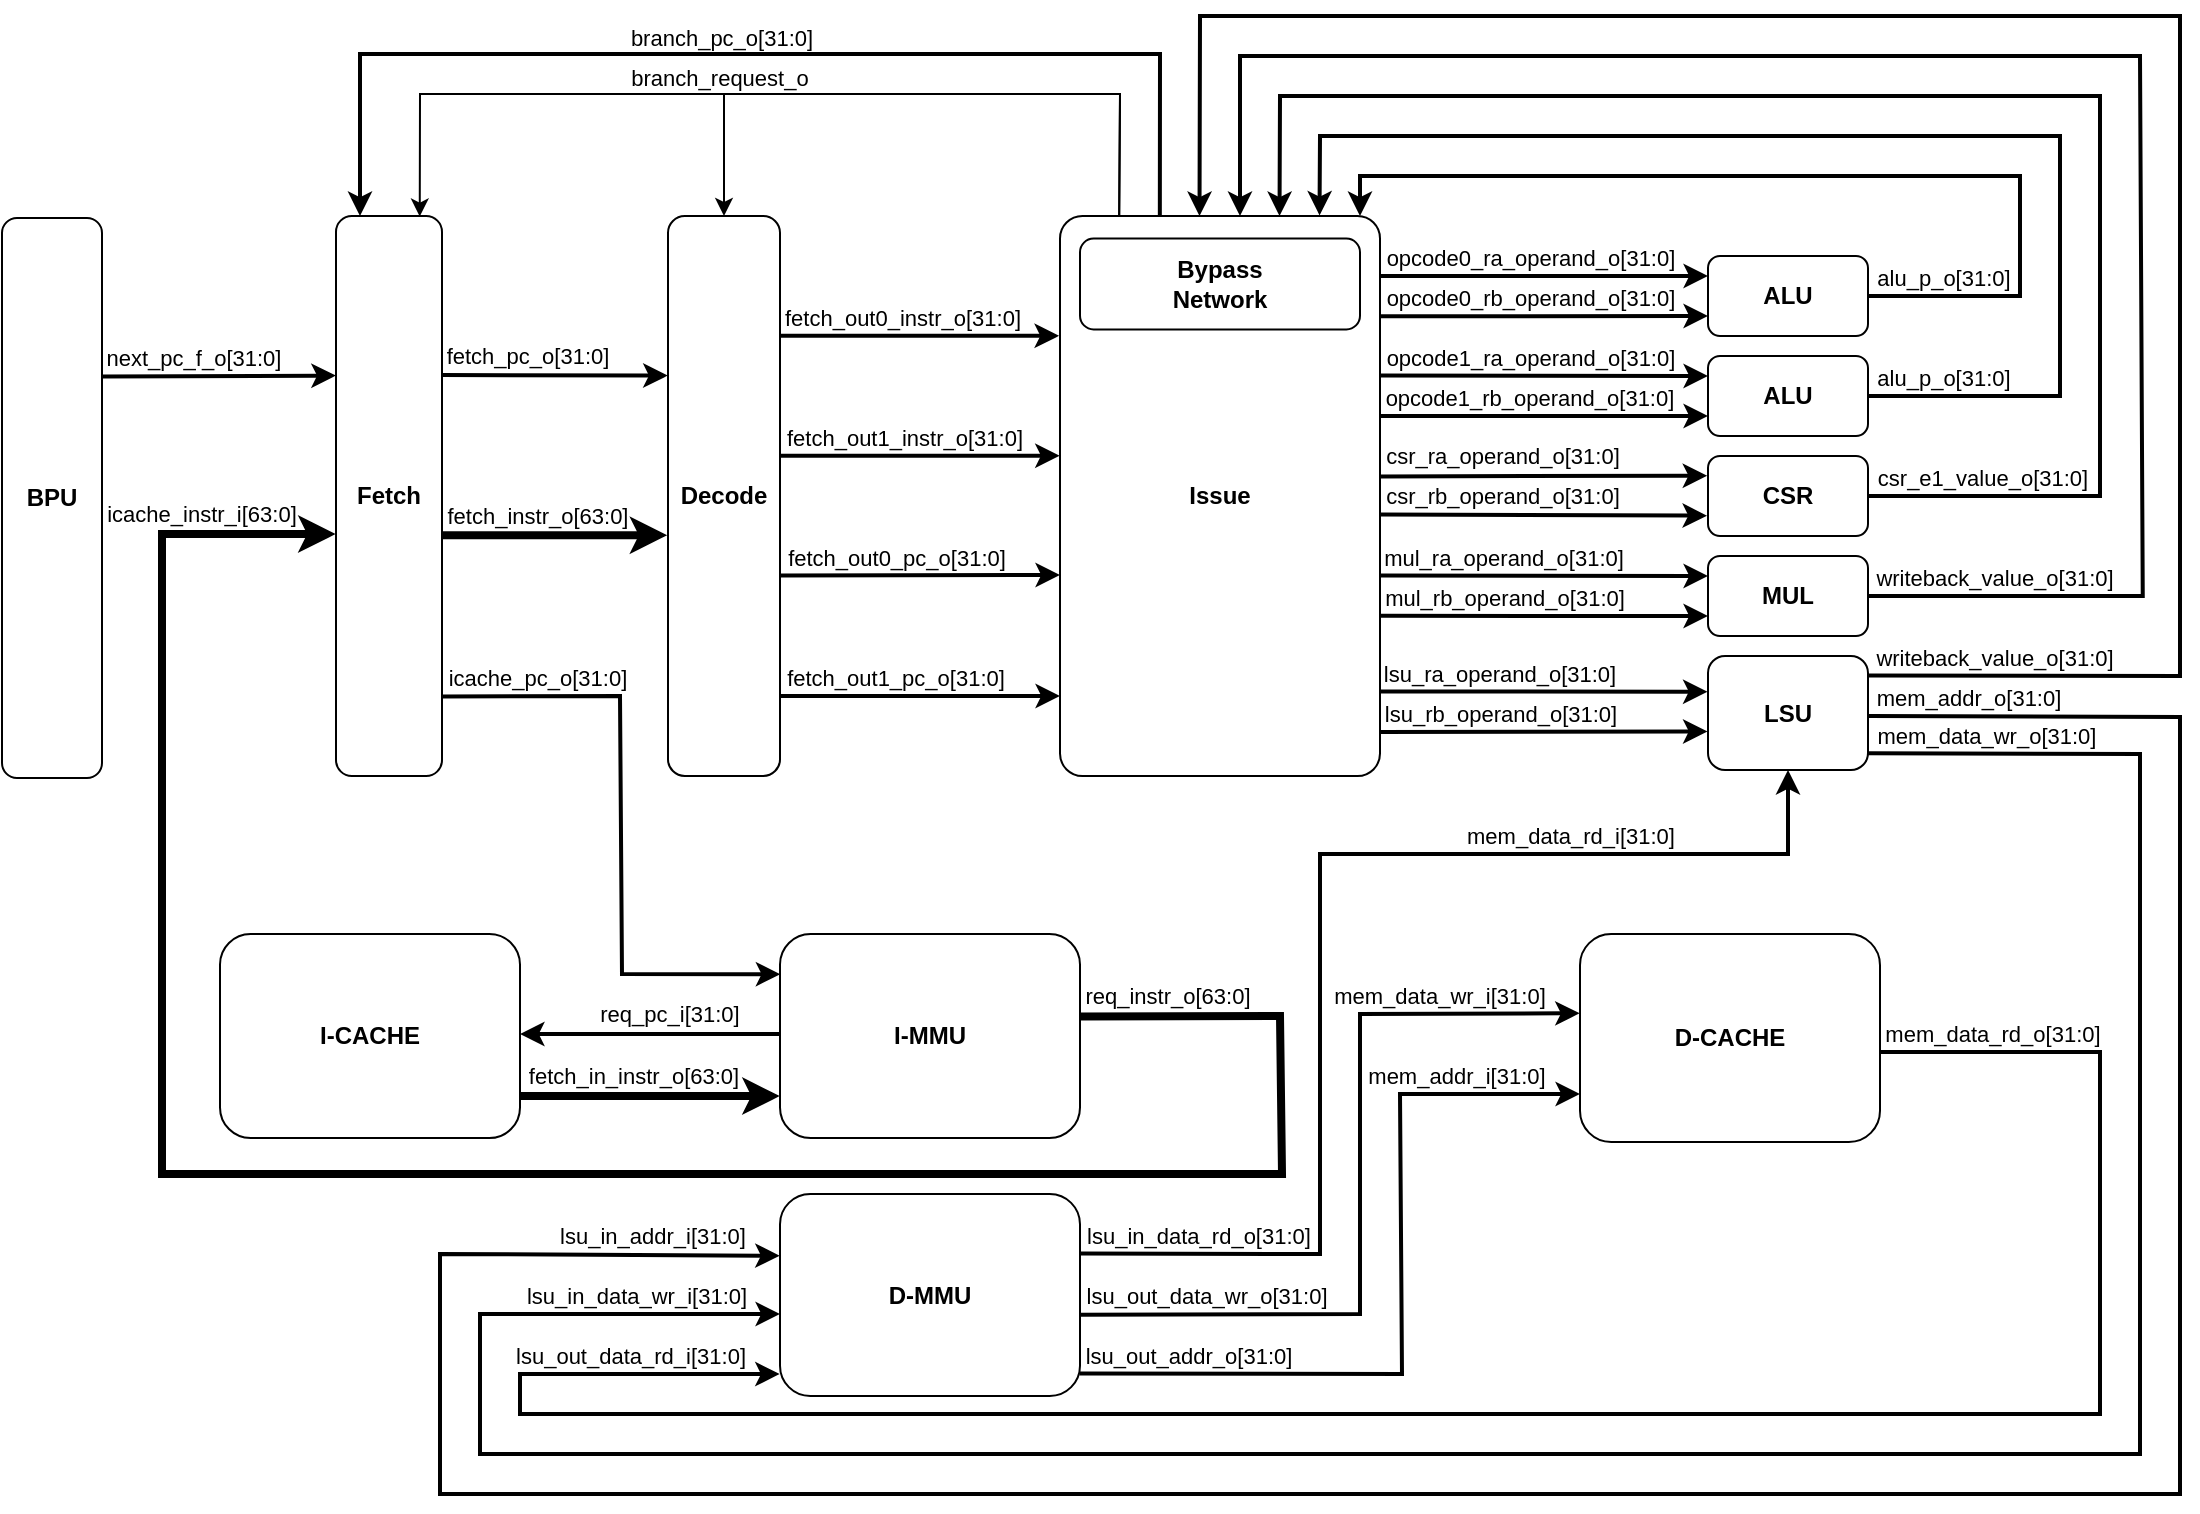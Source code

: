 <mxfile version="22.1.2" type="device">
  <diagram name="第 1 页" id="aoUTVHkmD14uJk7jjrdH">
    <mxGraphModel dx="1668" dy="1021" grid="1" gridSize="10" guides="1" tooltips="1" connect="1" arrows="1" fold="1" page="1" pageScale="1" pageWidth="1169" pageHeight="827" math="0" shadow="0">
      <root>
        <mxCell id="0" />
        <mxCell id="1" value="Top diagram" parent="0" />
        <mxCell id="te9PQLB78kntjrhsDQKP-1" value="&lt;b&gt;BPU&lt;/b&gt;" style="rounded=1;whiteSpace=wrap;html=1;" parent="1" vertex="1">
          <mxGeometry x="40" y="142" width="50" height="280" as="geometry" />
        </mxCell>
        <mxCell id="te9PQLB78kntjrhsDQKP-3" value="&lt;b&gt;Fetch&lt;/b&gt;" style="rounded=1;whiteSpace=wrap;html=1;" parent="1" vertex="1">
          <mxGeometry x="207" y="141" width="53" height="280" as="geometry" />
        </mxCell>
        <mxCell id="te9PQLB78kntjrhsDQKP-4" value="&lt;b&gt;Decode&lt;/b&gt;" style="rounded=1;whiteSpace=wrap;html=1;" parent="1" vertex="1">
          <mxGeometry x="373" y="141" width="56" height="280" as="geometry" />
        </mxCell>
        <mxCell id="te9PQLB78kntjrhsDQKP-5" value="&lt;b&gt;Issue&lt;/b&gt;" style="rounded=1;whiteSpace=wrap;html=1;arcSize=7;" parent="1" vertex="1">
          <mxGeometry x="569" y="141" width="160" height="280" as="geometry" />
        </mxCell>
        <mxCell id="te9PQLB78kntjrhsDQKP-7" value="&lt;b&gt;ALU&lt;/b&gt;" style="rounded=1;whiteSpace=wrap;html=1;" parent="1" vertex="1">
          <mxGeometry x="893" y="161" width="80" height="40" as="geometry" />
        </mxCell>
        <mxCell id="te9PQLB78kntjrhsDQKP-8" value="&lt;b&gt;ALU&lt;/b&gt;" style="rounded=1;whiteSpace=wrap;html=1;" parent="1" vertex="1">
          <mxGeometry x="893" y="211" width="80" height="40" as="geometry" />
        </mxCell>
        <mxCell id="te9PQLB78kntjrhsDQKP-9" value="&lt;b&gt;CSR&lt;/b&gt;" style="rounded=1;whiteSpace=wrap;html=1;" parent="1" vertex="1">
          <mxGeometry x="893" y="261" width="80" height="40" as="geometry" />
        </mxCell>
        <mxCell id="te9PQLB78kntjrhsDQKP-10" value="&lt;b&gt;MUL&lt;/b&gt;" style="rounded=1;whiteSpace=wrap;html=1;" parent="1" vertex="1">
          <mxGeometry x="893" y="311" width="80" height="40" as="geometry" />
        </mxCell>
        <mxCell id="te9PQLB78kntjrhsDQKP-11" value="&lt;b&gt;LSU&lt;/b&gt;" style="rounded=1;whiteSpace=wrap;html=1;" parent="1" vertex="1">
          <mxGeometry x="893" y="361" width="80" height="57" as="geometry" />
        </mxCell>
        <mxCell id="te9PQLB78kntjrhsDQKP-16" value="" style="endArrow=classic;html=1;rounded=0;exitX=1.005;exitY=0.283;exitDx=0;exitDy=0;exitPerimeter=0;entryX=-0.002;entryY=0.285;entryDx=0;entryDy=0;entryPerimeter=0;strokeWidth=2;endFill=1;" parent="1" source="te9PQLB78kntjrhsDQKP-1" target="te9PQLB78kntjrhsDQKP-3" edge="1">
          <mxGeometry width="50" height="50" relative="1" as="geometry">
            <mxPoint x="129" y="201" as="sourcePoint" />
            <mxPoint x="179" y="151" as="targetPoint" />
          </mxGeometry>
        </mxCell>
        <mxCell id="te9PQLB78kntjrhsDQKP-20" value="&lt;font style=&quot;font-size: 11px;&quot;&gt;next_pc_f_o[31:0]&lt;/font&gt;" style="text;strokeColor=none;align=center;fillColor=none;html=1;verticalAlign=middle;whiteSpace=wrap;rounded=0;" parent="1" vertex="1">
          <mxGeometry x="86" y="202.31" width="100" height="20" as="geometry" />
        </mxCell>
        <mxCell id="te9PQLB78kntjrhsDQKP-21" value="" style="endArrow=classic;html=1;rounded=0;entryX=-0.003;entryY=0.285;entryDx=0;entryDy=0;entryPerimeter=0;strokeWidth=2;exitX=0.997;exitY=0.284;exitDx=0;exitDy=0;exitPerimeter=0;" parent="1" source="te9PQLB78kntjrhsDQKP-3" target="te9PQLB78kntjrhsDQKP-4" edge="1">
          <mxGeometry width="50" height="50" relative="1" as="geometry">
            <mxPoint x="289" y="221" as="sourcePoint" />
            <mxPoint x="449" y="220" as="targetPoint" />
          </mxGeometry>
        </mxCell>
        <mxCell id="te9PQLB78kntjrhsDQKP-22" value="&lt;font style=&quot;font-size: 11px;&quot;&gt;fetch_pc_o[31:0]&lt;/font&gt;" style="text;strokeColor=none;align=center;fillColor=none;html=1;verticalAlign=middle;whiteSpace=wrap;rounded=0;" parent="1" vertex="1">
          <mxGeometry x="253" y="201" width="100" height="20" as="geometry" />
        </mxCell>
        <mxCell id="te9PQLB78kntjrhsDQKP-23" value="" style="endArrow=classic;html=1;rounded=0;exitX=1;exitY=0.57;exitDx=0;exitDy=0;exitPerimeter=0;entryX=-0.007;entryY=0.57;entryDx=0;entryDy=0;entryPerimeter=0;strokeWidth=4;" parent="1" source="te9PQLB78kntjrhsDQKP-3" target="te9PQLB78kntjrhsDQKP-4" edge="1">
          <mxGeometry width="50" height="50" relative="1" as="geometry">
            <mxPoint x="329" y="300.13" as="sourcePoint" />
            <mxPoint x="449" y="300.13" as="targetPoint" />
          </mxGeometry>
        </mxCell>
        <mxCell id="te9PQLB78kntjrhsDQKP-24" value="&lt;font style=&quot;font-size: 11px;&quot;&gt;fetch_instr_o[63:0]&lt;/font&gt;" style="text;strokeColor=none;align=center;fillColor=none;html=1;verticalAlign=middle;whiteSpace=wrap;rounded=0;" parent="1" vertex="1">
          <mxGeometry x="258" y="280.5" width="100" height="20" as="geometry" />
        </mxCell>
        <mxCell id="te9PQLB78kntjrhsDQKP-25" value="" style="endArrow=classic;html=1;rounded=0;exitX=0.999;exitY=0.214;exitDx=0;exitDy=0;exitPerimeter=0;entryX=-0.003;entryY=0.214;entryDx=0;entryDy=0;entryPerimeter=0;strokeWidth=2;" parent="1" source="te9PQLB78kntjrhsDQKP-4" target="te9PQLB78kntjrhsDQKP-5" edge="1">
          <mxGeometry width="50" height="50" relative="1" as="geometry">
            <mxPoint x="478.62" y="200.2" as="sourcePoint" />
            <mxPoint x="639.68" y="199.92" as="targetPoint" />
          </mxGeometry>
        </mxCell>
        <mxCell id="te9PQLB78kntjrhsDQKP-26" value="&lt;font style=&quot;font-size: 11px;&quot;&gt;fetch_out0_instr_o[31:0]&lt;/font&gt;" style="text;strokeColor=none;align=center;fillColor=none;html=1;verticalAlign=middle;whiteSpace=wrap;rounded=0;" parent="1" vertex="1">
          <mxGeometry x="423" y="182" width="135" height="20" as="geometry" />
        </mxCell>
        <mxCell id="te9PQLB78kntjrhsDQKP-27" value="" style="endArrow=classic;html=1;rounded=0;exitX=1;exitY=0.428;exitDx=0;exitDy=0;exitPerimeter=0;entryX=-0.001;entryY=0.428;entryDx=0;entryDy=0;entryPerimeter=0;strokeWidth=2;" parent="1" source="te9PQLB78kntjrhsDQKP-4" target="te9PQLB78kntjrhsDQKP-5" edge="1">
          <mxGeometry width="50" height="50" relative="1" as="geometry">
            <mxPoint x="479" y="259.84" as="sourcePoint" />
            <mxPoint x="639.68" y="260.12" as="targetPoint" />
          </mxGeometry>
        </mxCell>
        <mxCell id="te9PQLB78kntjrhsDQKP-28" value="&lt;font style=&quot;font-size: 11px;&quot;&gt;fetch_out1_instr_o[31:0]&lt;/font&gt;" style="text;strokeColor=none;align=center;fillColor=none;html=1;verticalAlign=middle;whiteSpace=wrap;rounded=0;" parent="1" vertex="1">
          <mxGeometry x="421" y="242" width="141" height="20" as="geometry" />
        </mxCell>
        <mxCell id="te9PQLB78kntjrhsDQKP-29" value="" style="endArrow=classic;html=1;rounded=0;exitX=0.997;exitY=0.642;exitDx=0;exitDy=0;exitPerimeter=0;entryX=0;entryY=0.641;entryDx=0;entryDy=0;entryPerimeter=0;strokeWidth=2;" parent="1" source="te9PQLB78kntjrhsDQKP-4" target="te9PQLB78kntjrhsDQKP-5" edge="1">
          <mxGeometry width="50" height="50" relative="1" as="geometry">
            <mxPoint x="479.076" y="320.6" as="sourcePoint" />
            <mxPoint x="640.32" y="320.6" as="targetPoint" />
          </mxGeometry>
        </mxCell>
        <mxCell id="te9PQLB78kntjrhsDQKP-30" value="&lt;font style=&quot;font-size: 11px;&quot;&gt;fetch_out0_pc_o[31:0]&lt;/font&gt;" style="text;strokeColor=none;align=center;fillColor=none;html=1;verticalAlign=middle;whiteSpace=wrap;rounded=0;" parent="1" vertex="1">
          <mxGeometry x="418" y="302" width="139" height="20" as="geometry" />
        </mxCell>
        <mxCell id="te9PQLB78kntjrhsDQKP-31" value="" style="endArrow=classic;html=1;rounded=0;exitX=0.999;exitY=0.857;exitDx=0;exitDy=0;exitPerimeter=0;entryX=0;entryY=0.857;entryDx=0;entryDy=0;entryPerimeter=0;strokeWidth=2;" parent="1" source="te9PQLB78kntjrhsDQKP-4" target="te9PQLB78kntjrhsDQKP-5" edge="1">
          <mxGeometry width="50" height="50" relative="1" as="geometry">
            <mxPoint x="478.924" y="380.52" as="sourcePoint" />
            <mxPoint x="639.52" y="381.08" as="targetPoint" />
          </mxGeometry>
        </mxCell>
        <mxCell id="te9PQLB78kntjrhsDQKP-32" value="&lt;font style=&quot;font-size: 11px;&quot;&gt;fetch_out1_pc_o[31:0]&lt;/font&gt;" style="text;strokeColor=none;align=center;fillColor=none;html=1;verticalAlign=middle;whiteSpace=wrap;rounded=0;" parent="1" vertex="1">
          <mxGeometry x="422" y="362" width="130" height="20" as="geometry" />
        </mxCell>
        <mxCell id="te9PQLB78kntjrhsDQKP-34" value="&lt;b&gt;Bypass&lt;br&gt;Network&lt;br&gt;&lt;/b&gt;" style="rounded=1;whiteSpace=wrap;html=1;" parent="1" vertex="1">
          <mxGeometry x="579" y="152.31" width="140" height="45.38" as="geometry" />
        </mxCell>
        <mxCell id="te9PQLB78kntjrhsDQKP-35" value="" style="endArrow=classic;html=1;rounded=0;exitX=1;exitY=0.107;exitDx=0;exitDy=0;exitPerimeter=0;strokeWidth=2;entryX=0;entryY=0.25;entryDx=0;entryDy=0;" parent="1" source="te9PQLB78kntjrhsDQKP-5" target="te9PQLB78kntjrhsDQKP-7" edge="1">
          <mxGeometry width="50" height="50" relative="1" as="geometry">
            <mxPoint x="800.0" y="165.58" as="sourcePoint" />
            <mxPoint x="1009" y="171" as="targetPoint" />
          </mxGeometry>
        </mxCell>
        <mxCell id="te9PQLB78kntjrhsDQKP-36" value="&lt;font style=&quot;font-size: 11px;&quot;&gt;opcode0_ra_operand_o[31:0]&lt;/font&gt;" style="text;strokeColor=none;align=center;fillColor=none;html=1;verticalAlign=middle;whiteSpace=wrap;rounded=0;" parent="1" vertex="1">
          <mxGeometry x="730" y="152.31" width="148.62" height="20" as="geometry" />
        </mxCell>
        <mxCell id="te9PQLB78kntjrhsDQKP-37" value="" style="endArrow=classic;html=1;rounded=0;exitX=1;exitY=0.179;exitDx=0;exitDy=0;exitPerimeter=0;strokeWidth=2;entryX=0;entryY=0.75;entryDx=0;entryDy=0;" parent="1" source="te9PQLB78kntjrhsDQKP-5" target="te9PQLB78kntjrhsDQKP-7" edge="1">
          <mxGeometry width="50" height="50" relative="1" as="geometry">
            <mxPoint x="800" y="190.31" as="sourcePoint" />
            <mxPoint x="1009" y="191.31" as="targetPoint" />
          </mxGeometry>
        </mxCell>
        <mxCell id="te9PQLB78kntjrhsDQKP-38" value="&lt;font style=&quot;font-size: 11px;&quot;&gt;opcode0_rb_operand_o[31:0]&lt;/font&gt;" style="text;strokeColor=none;align=center;fillColor=none;html=1;verticalAlign=middle;whiteSpace=wrap;rounded=0;" parent="1" vertex="1">
          <mxGeometry x="730" y="172.31" width="148.62" height="20" as="geometry" />
        </mxCell>
        <mxCell id="te9PQLB78kntjrhsDQKP-39" value="" style="endArrow=classic;html=1;rounded=0;exitX=1.001;exitY=0.285;exitDx=0;exitDy=0;exitPerimeter=0;strokeWidth=2;entryX=0;entryY=0.25;entryDx=0;entryDy=0;" parent="1" source="te9PQLB78kntjrhsDQKP-5" target="te9PQLB78kntjrhsDQKP-8" edge="1">
          <mxGeometry width="50" height="50" relative="1" as="geometry">
            <mxPoint x="800" y="220.69" as="sourcePoint" />
            <mxPoint x="1009" y="220.69" as="targetPoint" />
          </mxGeometry>
        </mxCell>
        <mxCell id="te9PQLB78kntjrhsDQKP-40" value="&lt;font style=&quot;font-size: 11px;&quot;&gt;opcode1_ra_operand_o[31:0]&lt;/font&gt;" style="text;strokeColor=none;align=center;fillColor=none;html=1;verticalAlign=middle;whiteSpace=wrap;rounded=0;" parent="1" vertex="1">
          <mxGeometry x="730" y="202" width="148.62" height="20" as="geometry" />
        </mxCell>
        <mxCell id="te9PQLB78kntjrhsDQKP-41" value="" style="endArrow=classic;html=1;rounded=0;exitX=1.003;exitY=0.357;exitDx=0;exitDy=0;exitPerimeter=0;strokeWidth=2;entryX=0;entryY=0.75;entryDx=0;entryDy=0;" parent="1" source="te9PQLB78kntjrhsDQKP-5" target="te9PQLB78kntjrhsDQKP-8" edge="1">
          <mxGeometry width="50" height="50" relative="1" as="geometry">
            <mxPoint x="800" y="240.69" as="sourcePoint" />
            <mxPoint x="1009" y="241" as="targetPoint" />
          </mxGeometry>
        </mxCell>
        <mxCell id="te9PQLB78kntjrhsDQKP-42" value="&lt;font style=&quot;font-size: 11px;&quot;&gt;opcode1_rb_operand_o[31:0]&lt;/font&gt;" style="text;strokeColor=none;align=center;fillColor=none;html=1;verticalAlign=middle;whiteSpace=wrap;rounded=0;" parent="1" vertex="1">
          <mxGeometry x="730" y="222.31" width="147.62" height="20" as="geometry" />
        </mxCell>
        <mxCell id="te9PQLB78kntjrhsDQKP-43" value="" style="endArrow=classic;html=1;rounded=0;exitX=1.001;exitY=0.465;exitDx=0;exitDy=0;exitPerimeter=0;strokeWidth=2;entryX=-0.005;entryY=0.246;entryDx=0;entryDy=0;entryPerimeter=0;" parent="1" source="te9PQLB78kntjrhsDQKP-5" target="te9PQLB78kntjrhsDQKP-9" edge="1">
          <mxGeometry width="50" height="50" relative="1" as="geometry">
            <mxPoint x="800" y="271.69" as="sourcePoint" />
            <mxPoint x="1009" y="271.69" as="targetPoint" />
          </mxGeometry>
        </mxCell>
        <mxCell id="te9PQLB78kntjrhsDQKP-44" value="&lt;font style=&quot;font-size: 11px;&quot;&gt;csr_ra_operand_o[31:0]&lt;/font&gt;" style="text;strokeColor=none;align=center;fillColor=none;html=1;verticalAlign=middle;whiteSpace=wrap;rounded=0;" parent="1" vertex="1">
          <mxGeometry x="734.81" y="251" width="111" height="20" as="geometry" />
        </mxCell>
        <mxCell id="te9PQLB78kntjrhsDQKP-45" value="" style="endArrow=classic;html=1;rounded=0;exitX=1;exitY=0.533;exitDx=0;exitDy=0;exitPerimeter=0;strokeWidth=2;entryX=-0.006;entryY=0.746;entryDx=0;entryDy=0;entryPerimeter=0;" parent="1" source="te9PQLB78kntjrhsDQKP-5" target="te9PQLB78kntjrhsDQKP-9" edge="1">
          <mxGeometry width="50" height="50" relative="1" as="geometry">
            <mxPoint x="800" y="291.69" as="sourcePoint" />
            <mxPoint x="1009" y="292" as="targetPoint" />
          </mxGeometry>
        </mxCell>
        <mxCell id="te9PQLB78kntjrhsDQKP-46" value="&lt;font style=&quot;font-size: 11px;&quot;&gt;csr_rb_operand_o[31:0]&lt;/font&gt;" style="text;strokeColor=none;align=center;fillColor=none;html=1;verticalAlign=middle;whiteSpace=wrap;rounded=0;" parent="1" vertex="1">
          <mxGeometry x="734.81" y="271" width="111" height="20" as="geometry" />
        </mxCell>
        <mxCell id="te9PQLB78kntjrhsDQKP-47" value="" style="endArrow=classic;html=1;rounded=0;exitX=1.001;exitY=0.642;exitDx=0;exitDy=0;exitPerimeter=0;strokeWidth=2;entryX=0;entryY=0.25;entryDx=0;entryDy=0;" parent="1" source="te9PQLB78kntjrhsDQKP-5" target="te9PQLB78kntjrhsDQKP-10" edge="1">
          <mxGeometry width="50" height="50" relative="1" as="geometry">
            <mxPoint x="800" y="320.69" as="sourcePoint" />
            <mxPoint x="1009" y="320.69" as="targetPoint" />
          </mxGeometry>
        </mxCell>
        <mxCell id="te9PQLB78kntjrhsDQKP-48" value="&lt;font style=&quot;font-size: 11px;&quot;&gt;mul_ra_operand_o[31:0]&lt;/font&gt;" style="text;strokeColor=none;align=center;fillColor=none;html=1;verticalAlign=middle;whiteSpace=wrap;rounded=0;" parent="1" vertex="1">
          <mxGeometry x="730.69" y="302" width="120" height="20" as="geometry" />
        </mxCell>
        <mxCell id="te9PQLB78kntjrhsDQKP-49" value="" style="endArrow=classic;html=1;rounded=0;exitX=1;exitY=0.714;exitDx=0;exitDy=0;exitPerimeter=0;strokeWidth=2;entryX=0;entryY=0.75;entryDx=0;entryDy=0;" parent="1" source="te9PQLB78kntjrhsDQKP-5" target="te9PQLB78kntjrhsDQKP-10" edge="1">
          <mxGeometry width="50" height="50" relative="1" as="geometry">
            <mxPoint x="800" y="340.69" as="sourcePoint" />
            <mxPoint x="1009" y="341" as="targetPoint" />
          </mxGeometry>
        </mxCell>
        <mxCell id="te9PQLB78kntjrhsDQKP-50" value="&lt;font style=&quot;font-size: 11px;&quot;&gt;mul_rb_operand_o[31:0]&lt;/font&gt;" style="text;strokeColor=none;align=center;fillColor=none;html=1;verticalAlign=middle;whiteSpace=wrap;rounded=0;" parent="1" vertex="1">
          <mxGeometry x="730" y="322" width="122.62" height="20" as="geometry" />
        </mxCell>
        <mxCell id="te9PQLB78kntjrhsDQKP-51" value="" style="endArrow=classic;html=1;rounded=0;exitX=1;exitY=0.892;exitDx=0;exitDy=0;exitPerimeter=0;strokeWidth=2;entryX=-0.003;entryY=0.524;entryDx=0;entryDy=0;entryPerimeter=0;" parent="1" edge="1">
          <mxGeometry width="50" height="50" relative="1" as="geometry">
            <mxPoint x="729" y="378.76" as="sourcePoint" />
            <mxPoint x="892.76" y="378.868" as="targetPoint" />
          </mxGeometry>
        </mxCell>
        <mxCell id="te9PQLB78kntjrhsDQKP-52" value="&lt;font style=&quot;font-size: 11px;&quot;&gt;lsu_ra_operand_o[31:0]&lt;/font&gt;" style="text;strokeColor=none;align=center;fillColor=none;html=1;verticalAlign=middle;whiteSpace=wrap;rounded=0;" parent="1" vertex="1">
          <mxGeometry x="728.07" y="360" width="121.62" height="20" as="geometry" />
        </mxCell>
        <mxCell id="te9PQLB78kntjrhsDQKP-53" value="" style="endArrow=classic;html=1;rounded=0;strokeWidth=2;entryX=-0.003;entryY=0.872;entryDx=0;entryDy=0;entryPerimeter=0;" parent="1" edge="1">
          <mxGeometry width="50" height="50" relative="1" as="geometry">
            <mxPoint x="729" y="399" as="sourcePoint" />
            <mxPoint x="892.76" y="398.704" as="targetPoint" />
          </mxGeometry>
        </mxCell>
        <mxCell id="te9PQLB78kntjrhsDQKP-54" value="&lt;font style=&quot;font-size: 11px;&quot;&gt;lsu_rb_operand_o[31:0]&lt;/font&gt;" style="text;strokeColor=none;align=center;fillColor=none;html=1;verticalAlign=middle;whiteSpace=wrap;rounded=0;" parent="1" vertex="1">
          <mxGeometry x="730.38" y="378" width="119" height="23" as="geometry" />
        </mxCell>
        <mxCell id="te9PQLB78kntjrhsDQKP-57" value="" style="endArrow=classic;html=1;rounded=0;exitX=1;exitY=0.5;exitDx=0;exitDy=0;strokeWidth=2;" parent="1" source="te9PQLB78kntjrhsDQKP-7" edge="1">
          <mxGeometry width="50" height="50" relative="1" as="geometry">
            <mxPoint x="1012" y="180.72" as="sourcePoint" />
            <mxPoint x="719" y="141" as="targetPoint" />
            <Array as="points">
              <mxPoint x="1049" y="181" />
              <mxPoint x="1049" y="121" />
              <mxPoint x="719" y="121" />
            </Array>
          </mxGeometry>
        </mxCell>
        <mxCell id="te9PQLB78kntjrhsDQKP-58" value="&lt;font style=&quot;font-size: 11px;&quot;&gt;alu_p_o[31:0]&lt;/font&gt;" style="text;strokeColor=none;align=center;fillColor=none;html=1;verticalAlign=middle;whiteSpace=wrap;rounded=0;" parent="1" vertex="1">
          <mxGeometry x="971" y="162" width="80" height="20" as="geometry" />
        </mxCell>
        <mxCell id="te9PQLB78kntjrhsDQKP-59" value="" style="endArrow=classic;html=1;rounded=0;exitX=1;exitY=0.5;exitDx=0;exitDy=0;strokeWidth=2;entryX=0.811;entryY=-0.001;entryDx=0;entryDy=0;entryPerimeter=0;" parent="1" source="te9PQLB78kntjrhsDQKP-8" target="te9PQLB78kntjrhsDQKP-5" edge="1">
          <mxGeometry width="50" height="50" relative="1" as="geometry">
            <mxPoint x="1012" y="232.31" as="sourcePoint" />
            <mxPoint x="729" y="191.31" as="targetPoint" />
            <Array as="points">
              <mxPoint x="1069" y="231" />
              <mxPoint x="1069" y="101" />
              <mxPoint x="699" y="101" />
            </Array>
          </mxGeometry>
        </mxCell>
        <mxCell id="te9PQLB78kntjrhsDQKP-60" value="&lt;font style=&quot;font-size: 11px;&quot;&gt;alu_p_o[31:0]&lt;/font&gt;" style="text;strokeColor=none;align=center;fillColor=none;html=1;verticalAlign=middle;whiteSpace=wrap;rounded=0;" parent="1" vertex="1">
          <mxGeometry x="971" y="212" width="80" height="20" as="geometry" />
        </mxCell>
        <mxCell id="te9PQLB78kntjrhsDQKP-61" value="" style="endArrow=classic;html=1;rounded=0;exitX=1;exitY=0.5;exitDx=0;exitDy=0;strokeWidth=2;entryX=0.686;entryY=0;entryDx=0;entryDy=0;entryPerimeter=0;" parent="1" source="te9PQLB78kntjrhsDQKP-9" target="te9PQLB78kntjrhsDQKP-5" edge="1">
          <mxGeometry width="50" height="50" relative="1" as="geometry">
            <mxPoint x="1022" y="282.31" as="sourcePoint" />
            <mxPoint x="719" y="192.31" as="targetPoint" />
            <Array as="points">
              <mxPoint x="1089" y="281" />
              <mxPoint x="1089" y="81" />
              <mxPoint x="679" y="81" />
            </Array>
          </mxGeometry>
        </mxCell>
        <mxCell id="te9PQLB78kntjrhsDQKP-62" value="&lt;font style=&quot;font-size: 11px;&quot;&gt;csr_e1_value_o[31:0]&lt;/font&gt;" style="text;strokeColor=none;align=center;fillColor=none;html=1;verticalAlign=middle;whiteSpace=wrap;rounded=0;" parent="1" vertex="1">
          <mxGeometry x="972" y="262" width="117" height="20" as="geometry" />
        </mxCell>
        <mxCell id="te9PQLB78kntjrhsDQKP-63" value="" style="endArrow=classic;html=1;rounded=0;exitX=1;exitY=0.5;exitDx=0;exitDy=0;strokeWidth=2;" parent="1" source="te9PQLB78kntjrhsDQKP-10" edge="1">
          <mxGeometry width="50" height="50" relative="1" as="geometry">
            <mxPoint x="994.38" y="331" as="sourcePoint" />
            <mxPoint x="659" y="141" as="targetPoint" />
            <Array as="points">
              <mxPoint x="1110.38" y="331" />
              <mxPoint x="1109" y="61" />
              <mxPoint x="659" y="61" />
            </Array>
          </mxGeometry>
        </mxCell>
        <mxCell id="te9PQLB78kntjrhsDQKP-64" value="&lt;font style=&quot;font-size: 11px;&quot;&gt;writeback_value_o[31:0]&lt;/font&gt;" style="text;strokeColor=none;align=center;fillColor=none;html=1;verticalAlign=middle;whiteSpace=wrap;rounded=0;" parent="1" vertex="1">
          <mxGeometry x="978" y="312" width="117" height="20" as="geometry" />
        </mxCell>
        <mxCell id="te9PQLB78kntjrhsDQKP-67" value="" style="endArrow=classic;html=1;rounded=0;exitX=1.001;exitY=0.766;exitDx=0;exitDy=0;exitPerimeter=0;entryX=-0.001;entryY=0.767;entryDx=0;entryDy=0;entryPerimeter=0;strokeWidth=4;" parent="1" edge="1">
          <mxGeometry width="50" height="50" relative="1" as="geometry">
            <mxPoint x="299.15" y="580.94" as="sourcePoint" />
            <mxPoint x="428.85" y="581.03" as="targetPoint" />
          </mxGeometry>
        </mxCell>
        <mxCell id="te9PQLB78kntjrhsDQKP-68" value="&lt;font style=&quot;font-size: 11px;&quot;&gt;fetch_in_instr_o[63:0]&lt;/font&gt;" style="text;strokeColor=none;align=center;fillColor=none;html=1;verticalAlign=middle;whiteSpace=wrap;rounded=0;" parent="1" vertex="1">
          <mxGeometry x="305.85" y="561" width="100" height="20" as="geometry" />
        </mxCell>
        <mxCell id="te9PQLB78kntjrhsDQKP-69" value="" style="endArrow=classic;html=1;rounded=0;strokeWidth=2;exitX=1.001;exitY=0.858;exitDx=0;exitDy=0;exitPerimeter=0;entryX=0.001;entryY=0.197;entryDx=0;entryDy=0;entryPerimeter=0;" parent="1" source="te9PQLB78kntjrhsDQKP-3" target="EwfmVxtGtaGe7rlWxCWI-47" edge="1">
          <mxGeometry width="50" height="50" relative="1" as="geometry">
            <mxPoint x="260" y="381.47" as="sourcePoint" />
            <mxPoint x="427.65" y="530.81" as="targetPoint" />
            <Array as="points">
              <mxPoint x="349" y="381" />
              <mxPoint x="350" y="520" />
            </Array>
          </mxGeometry>
        </mxCell>
        <mxCell id="te9PQLB78kntjrhsDQKP-70" value="&lt;font style=&quot;font-size: 11px;&quot;&gt;icache_pc_o[31:0]&lt;/font&gt;" style="text;strokeColor=none;align=center;fillColor=none;html=1;verticalAlign=middle;whiteSpace=wrap;rounded=0;" parent="1" vertex="1">
          <mxGeometry x="258" y="362" width="100" height="20" as="geometry" />
        </mxCell>
        <mxCell id="te9PQLB78kntjrhsDQKP-71" value="" style="endArrow=classic;html=1;rounded=0;strokeWidth=4;exitX=0.999;exitY=0.325;exitDx=0;exitDy=0;exitPerimeter=0;entryX=-0.004;entryY=0.568;entryDx=0;entryDy=0;entryPerimeter=0;" parent="1" target="te9PQLB78kntjrhsDQKP-3" edge="1">
          <mxGeometry width="50" height="50" relative="1" as="geometry">
            <mxPoint x="578.85" y="541.25" as="sourcePoint" />
            <mxPoint x="699" y="471" as="targetPoint" />
            <Array as="points">
              <mxPoint x="679" y="541" />
              <mxPoint x="680" y="620" />
              <mxPoint x="120" y="620" />
              <mxPoint x="120" y="300" />
            </Array>
          </mxGeometry>
        </mxCell>
        <mxCell id="te9PQLB78kntjrhsDQKP-72" value="&lt;font style=&quot;font-size: 11px;&quot;&gt;req_instr_o[63:0]&lt;/font&gt;" style="text;strokeColor=none;align=center;fillColor=none;html=1;verticalAlign=middle;whiteSpace=wrap;rounded=0;" parent="1" vertex="1">
          <mxGeometry x="580" y="522" width="86" height="18" as="geometry" />
        </mxCell>
        <mxCell id="te9PQLB78kntjrhsDQKP-74" value="&lt;font style=&quot;font-size: 11px;&quot;&gt;icache_instr_i[63:0]&lt;/font&gt;" style="text;strokeColor=none;align=center;fillColor=none;html=1;verticalAlign=middle;whiteSpace=wrap;rounded=0;" parent="1" vertex="1">
          <mxGeometry x="90" y="280" width="100" height="20" as="geometry" />
        </mxCell>
        <mxCell id="te9PQLB78kntjrhsDQKP-78" value="" style="endArrow=classic;html=1;rounded=0;exitX=1.005;exitY=0.171;exitDx=0;exitDy=0;exitPerimeter=0;strokeWidth=2;entryX=0.436;entryY=0;entryDx=0;entryDy=0;entryPerimeter=0;" parent="1" source="te9PQLB78kntjrhsDQKP-11" target="te9PQLB78kntjrhsDQKP-5" edge="1">
          <mxGeometry width="50" height="50" relative="1" as="geometry">
            <mxPoint x="973" y="370.002" as="sourcePoint" />
            <mxPoint x="1129" y="61" as="targetPoint" />
            <Array as="points">
              <mxPoint x="1129" y="371" />
              <mxPoint x="1129" y="41" />
              <mxPoint x="639" y="41" />
            </Array>
          </mxGeometry>
        </mxCell>
        <mxCell id="te9PQLB78kntjrhsDQKP-79" value="&lt;font style=&quot;font-size: 11px;&quot;&gt;writeback_value_o[31:0]&lt;/font&gt;" style="text;strokeColor=none;align=center;fillColor=none;html=1;verticalAlign=middle;whiteSpace=wrap;rounded=0;" parent="1" vertex="1">
          <mxGeometry x="978" y="352" width="117" height="20" as="geometry" />
        </mxCell>
        <mxCell id="te9PQLB78kntjrhsDQKP-80" value="" style="endArrow=classic;html=1;rounded=0;exitX=1;exitY=0.5;exitDx=0;exitDy=0;entryX=-0.001;entryY=0.221;entryDx=0;entryDy=0;strokeWidth=2;entryPerimeter=0;" parent="1" edge="1">
          <mxGeometry width="50" height="50" relative="1" as="geometry">
            <mxPoint x="973" y="391" as="sourcePoint" />
            <mxPoint x="428.85" y="660.89" as="targetPoint" />
            <Array as="points">
              <mxPoint x="1129" y="391.5" />
              <mxPoint x="1129" y="780" />
              <mxPoint x="259" y="780" />
              <mxPoint x="259" y="660" />
            </Array>
          </mxGeometry>
        </mxCell>
        <mxCell id="te9PQLB78kntjrhsDQKP-81" value="&lt;font style=&quot;font-size: 11px;&quot;&gt;mem_addr_o[31:0]&lt;/font&gt;" style="text;strokeColor=none;align=center;fillColor=none;html=1;verticalAlign=middle;whiteSpace=wrap;rounded=0;" parent="1" vertex="1">
          <mxGeometry x="977" y="372" width="93" height="20" as="geometry" />
        </mxCell>
        <mxCell id="te9PQLB78kntjrhsDQKP-82" value="" style="endArrow=classic;html=1;rounded=0;exitX=1;exitY=0.853;exitDx=0;exitDy=0;entryX=0;entryY=0.544;entryDx=0;entryDy=0;strokeWidth=2;exitPerimeter=0;entryPerimeter=0;" parent="1" source="te9PQLB78kntjrhsDQKP-11" edge="1">
          <mxGeometry width="50" height="50" relative="1" as="geometry">
            <mxPoint x="983" y="400" as="sourcePoint" />
            <mxPoint x="429" y="689.96" as="targetPoint" />
            <Array as="points">
              <mxPoint x="1109" y="410" />
              <mxPoint x="1109" y="760" />
              <mxPoint x="279" y="760" />
              <mxPoint x="279" y="690" />
            </Array>
          </mxGeometry>
        </mxCell>
        <mxCell id="te9PQLB78kntjrhsDQKP-83" value="&lt;font style=&quot;font-size: 11px;&quot;&gt;mem_data_wr_o[31:0]&lt;/font&gt;" style="text;strokeColor=none;align=center;fillColor=none;html=1;verticalAlign=middle;whiteSpace=wrap;rounded=0;" parent="1" vertex="1">
          <mxGeometry x="976" y="391" width="113" height="20" as="geometry" />
        </mxCell>
        <mxCell id="te9PQLB78kntjrhsDQKP-84" value="&lt;font style=&quot;font-size: 11px;&quot;&gt;lsu_in_addr_i[31:0]&lt;/font&gt;" style="text;strokeColor=none;align=center;fillColor=none;html=1;verticalAlign=middle;whiteSpace=wrap;rounded=0;" parent="1" vertex="1">
          <mxGeometry x="318.85" y="641" width="93" height="20" as="geometry" />
        </mxCell>
        <mxCell id="te9PQLB78kntjrhsDQKP-85" value="&lt;font style=&quot;font-size: 11px;&quot;&gt;lsu_in_data_wr_i[31:0]&lt;/font&gt;" style="text;strokeColor=none;align=center;fillColor=none;html=1;verticalAlign=middle;whiteSpace=wrap;rounded=0;" parent="1" vertex="1">
          <mxGeometry x="310.85" y="671" width="93" height="20" as="geometry" />
        </mxCell>
        <mxCell id="te9PQLB78kntjrhsDQKP-87" value="" style="endArrow=classic;html=1;rounded=0;exitX=1;exitY=0.5;exitDx=0;exitDy=0;strokeWidth=2;entryX=-0.001;entryY=0.878;entryDx=0;entryDy=0;entryPerimeter=0;" parent="1" edge="1">
          <mxGeometry width="50" height="50" relative="1" as="geometry">
            <mxPoint x="979" y="559" as="sourcePoint" />
            <mxPoint x="428.85" y="720.02" as="targetPoint" />
            <Array as="points">
              <mxPoint x="1089" y="559" />
              <mxPoint x="1089" y="740" />
              <mxPoint x="299" y="740" />
              <mxPoint x="299" y="720" />
            </Array>
          </mxGeometry>
        </mxCell>
        <mxCell id="te9PQLB78kntjrhsDQKP-88" value="&lt;font style=&quot;font-size: 11px;&quot;&gt;mem_data_rd_o[31:0]&lt;/font&gt;" style="text;strokeColor=none;align=center;fillColor=none;html=1;verticalAlign=middle;whiteSpace=wrap;rounded=0;" parent="1" vertex="1">
          <mxGeometry x="980" y="545" width="111" height="9" as="geometry" />
        </mxCell>
        <mxCell id="te9PQLB78kntjrhsDQKP-89" value="&lt;font style=&quot;font-size: 11px;&quot;&gt;lsu_out_data_rd_i[31:0]&lt;/font&gt;" style="text;strokeColor=none;align=center;fillColor=none;html=1;verticalAlign=middle;whiteSpace=wrap;rounded=0;" parent="1" vertex="1">
          <mxGeometry x="307.85" y="701" width="93" height="20" as="geometry" />
        </mxCell>
        <mxCell id="te9PQLB78kntjrhsDQKP-90" value="" style="endArrow=classic;html=1;rounded=0;exitX=1;exitY=0.209;exitDx=0;exitDy=0;exitPerimeter=0;entryX=0.5;entryY=1;entryDx=0;entryDy=0;strokeWidth=2;" parent="1" target="te9PQLB78kntjrhsDQKP-11" edge="1">
          <mxGeometry width="50" height="50" relative="1" as="geometry">
            <mxPoint x="579" y="659.81" as="sourcePoint" />
            <mxPoint x="789" y="640" as="targetPoint" />
            <Array as="points">
              <mxPoint x="699" y="660" />
              <mxPoint x="699" y="460" />
              <mxPoint x="933" y="460" />
            </Array>
          </mxGeometry>
        </mxCell>
        <mxCell id="te9PQLB78kntjrhsDQKP-91" value="&lt;font style=&quot;font-size: 11px;&quot;&gt;lsu_in_data_rd_o[31:0]&lt;/font&gt;" style="text;strokeColor=none;align=center;fillColor=none;html=1;verticalAlign=middle;whiteSpace=wrap;rounded=0;" parent="1" vertex="1">
          <mxGeometry x="592" y="641" width="93" height="20" as="geometry" />
        </mxCell>
        <mxCell id="te9PQLB78kntjrhsDQKP-92" value="" style="endArrow=classic;html=1;rounded=0;exitX=0.996;exitY=0.548;exitDx=0;exitDy=0;exitPerimeter=0;entryX=-0.001;entryY=0.285;entryDx=0;entryDy=0;entryPerimeter=0;strokeWidth=2;" parent="1" edge="1">
          <mxGeometry width="50" height="50" relative="1" as="geometry">
            <mxPoint x="578.4" y="690.32" as="sourcePoint" />
            <mxPoint x="828.85" y="539.65" as="targetPoint" />
            <Array as="points">
              <mxPoint x="719" y="690" />
              <mxPoint x="719" y="540" />
            </Array>
          </mxGeometry>
        </mxCell>
        <mxCell id="te9PQLB78kntjrhsDQKP-93" value="&lt;font style=&quot;font-size: 11px;&quot;&gt;lsu_out_addr_o[31:0]&lt;/font&gt;" style="text;strokeColor=none;align=center;fillColor=none;html=1;verticalAlign=middle;whiteSpace=wrap;rounded=0;" parent="1" vertex="1">
          <mxGeometry x="586.5" y="701" width="93" height="20" as="geometry" />
        </mxCell>
        <mxCell id="te9PQLB78kntjrhsDQKP-94" value="" style="endArrow=classic;html=1;rounded=0;exitX=0.998;exitY=0.875;exitDx=0;exitDy=0;exitPerimeter=0;entryX=0;entryY=0.733;entryDx=0;entryDy=0;entryPerimeter=0;strokeWidth=2;" parent="1" edge="1">
          <mxGeometry width="50" height="50" relative="1" as="geometry">
            <mxPoint x="578.7" y="719.75" as="sourcePoint" />
            <mxPoint x="829" y="579.97" as="targetPoint" />
            <Array as="points">
              <mxPoint x="740" y="720" />
              <mxPoint x="739" y="580" />
            </Array>
          </mxGeometry>
        </mxCell>
        <mxCell id="te9PQLB78kntjrhsDQKP-95" value="&lt;font style=&quot;font-size: 11px;&quot;&gt;lsu_out_data_wr_o[31:0]&lt;/font&gt;" style="text;strokeColor=none;align=center;fillColor=none;html=1;verticalAlign=middle;whiteSpace=wrap;rounded=0;" parent="1" vertex="1">
          <mxGeometry x="583" y="671" width="119" height="20" as="geometry" />
        </mxCell>
        <mxCell id="te9PQLB78kntjrhsDQKP-96" value="&lt;font style=&quot;font-size: 11px;&quot;&gt;mem_addr_i[31:0]&lt;/font&gt;" style="text;strokeColor=none;align=center;fillColor=none;html=1;verticalAlign=middle;whiteSpace=wrap;rounded=0;" parent="1" vertex="1">
          <mxGeometry x="721" y="561" width="93" height="20" as="geometry" />
        </mxCell>
        <mxCell id="te9PQLB78kntjrhsDQKP-97" value="&lt;font style=&quot;font-size: 11px;&quot;&gt;mem_data_wr_i[31:0]&lt;/font&gt;" style="text;strokeColor=none;align=center;fillColor=none;html=1;verticalAlign=middle;whiteSpace=wrap;rounded=0;" parent="1" vertex="1">
          <mxGeometry x="704" y="521" width="110" height="20" as="geometry" />
        </mxCell>
        <mxCell id="te9PQLB78kntjrhsDQKP-99" value="" style="endArrow=classic;html=1;rounded=0;entryX=0.5;entryY=0;entryDx=0;entryDy=0;exitX=0.185;exitY=0;exitDx=0;exitDy=0;exitPerimeter=0;" parent="1" source="te9PQLB78kntjrhsDQKP-5" target="te9PQLB78kntjrhsDQKP-4" edge="1">
          <mxGeometry width="50" height="50" relative="1" as="geometry">
            <mxPoint x="619" y="140" as="sourcePoint" />
            <mxPoint x="658" y="91" as="targetPoint" />
            <Array as="points">
              <mxPoint x="599" y="80" />
              <mxPoint x="401" y="80" />
            </Array>
          </mxGeometry>
        </mxCell>
        <mxCell id="te9PQLB78kntjrhsDQKP-101" value="" style="endArrow=classic;html=1;rounded=0;entryX=0.79;entryY=0.001;entryDx=0;entryDy=0;exitX=0.185;exitY=0.001;exitDx=0;exitDy=0;exitPerimeter=0;entryPerimeter=0;" parent="1" source="te9PQLB78kntjrhsDQKP-5" target="te9PQLB78kntjrhsDQKP-3" edge="1">
          <mxGeometry width="50" height="50" relative="1" as="geometry">
            <mxPoint x="618.85" y="141" as="sourcePoint" />
            <mxPoint x="400.85" y="141" as="targetPoint" />
            <Array as="points">
              <mxPoint x="599" y="80" />
              <mxPoint x="249" y="80" />
            </Array>
          </mxGeometry>
        </mxCell>
        <mxCell id="te9PQLB78kntjrhsDQKP-102" value="&lt;font style=&quot;font-size: 11px;&quot;&gt;branch_request_o&lt;/font&gt;" style="text;strokeColor=none;align=center;fillColor=none;html=1;verticalAlign=middle;whiteSpace=wrap;rounded=0;" parent="1" vertex="1">
          <mxGeometry x="354" y="62" width="90" height="20" as="geometry" />
        </mxCell>
        <mxCell id="te9PQLB78kntjrhsDQKP-104" value="" style="endArrow=classic;html=1;rounded=0;exitX=0.312;exitY=0;exitDx=0;exitDy=0;exitPerimeter=0;strokeWidth=2;" parent="1" source="te9PQLB78kntjrhsDQKP-5" edge="1">
          <mxGeometry width="50" height="50" relative="1" as="geometry">
            <mxPoint x="619" y="141" as="sourcePoint" />
            <mxPoint x="219" y="141" as="targetPoint" />
            <Array as="points">
              <mxPoint x="619" y="60" />
              <mxPoint x="219" y="60" />
            </Array>
          </mxGeometry>
        </mxCell>
        <mxCell id="te9PQLB78kntjrhsDQKP-105" value="&lt;font style=&quot;font-size: 11px;&quot;&gt;branch_pc_o[31:0]&lt;/font&gt;" style="text;strokeColor=none;align=center;fillColor=none;html=1;verticalAlign=middle;whiteSpace=wrap;rounded=0;" parent="1" vertex="1">
          <mxGeometry x="355" y="42" width="90" height="20" as="geometry" />
        </mxCell>
        <mxCell id="te9PQLB78kntjrhsDQKP-106" value="&lt;font style=&quot;font-size: 11px;&quot;&gt;mem_data_rd_i[31:0]&lt;/font&gt;" style="text;strokeColor=none;align=center;fillColor=none;html=1;verticalAlign=middle;whiteSpace=wrap;rounded=0;" parent="1" vertex="1">
          <mxGeometry x="771" y="441" width="107" height="20" as="geometry" />
        </mxCell>
        <mxCell id="EwfmVxtGtaGe7rlWxCWI-45" value="" style="endArrow=classic;html=1;rounded=0;entryX=-0.001;entryY=0.767;entryDx=0;entryDy=0;entryPerimeter=0;strokeWidth=2;exitX=-0.003;exitY=0.467;exitDx=0;exitDy=0;exitPerimeter=0;" edge="1" parent="1">
          <mxGeometry width="50" height="50" relative="1" as="geometry">
            <mxPoint x="428.55" y="550.03" as="sourcePoint" />
            <mxPoint x="299" y="550" as="targetPoint" />
          </mxGeometry>
        </mxCell>
        <mxCell id="EwfmVxtGtaGe7rlWxCWI-46" value="&lt;font style=&quot;font-size: 11px;&quot;&gt;req_pc_i[31:0]&lt;/font&gt;" style="text;strokeColor=none;align=center;fillColor=none;html=1;verticalAlign=middle;whiteSpace=wrap;rounded=0;" vertex="1" parent="1">
          <mxGeometry x="334" y="530" width="80" height="20" as="geometry" />
        </mxCell>
        <mxCell id="EwfmVxtGtaGe7rlWxCWI-47" value="&lt;b&gt;I-MMU&lt;/b&gt;" style="rounded=1;whiteSpace=wrap;html=1;" vertex="1" parent="1">
          <mxGeometry x="429" y="500" width="150" height="102" as="geometry" />
        </mxCell>
        <mxCell id="EwfmVxtGtaGe7rlWxCWI-48" value="&lt;b&gt;I-CACHE&lt;/b&gt;" style="rounded=1;whiteSpace=wrap;html=1;" vertex="1" parent="1">
          <mxGeometry x="149" y="500" width="150" height="102" as="geometry" />
        </mxCell>
        <mxCell id="EwfmVxtGtaGe7rlWxCWI-49" value="&lt;b&gt;D-CACHE&lt;/b&gt;" style="rounded=1;whiteSpace=wrap;html=1;" vertex="1" parent="1">
          <mxGeometry x="829" y="500" width="150" height="104" as="geometry" />
        </mxCell>
        <mxCell id="EwfmVxtGtaGe7rlWxCWI-51" value="&lt;b&gt;D-MMU&lt;/b&gt;" style="rounded=1;whiteSpace=wrap;html=1;" vertex="1" parent="1">
          <mxGeometry x="429" y="630" width="150" height="101" as="geometry" />
        </mxCell>
      </root>
    </mxGraphModel>
  </diagram>
</mxfile>
